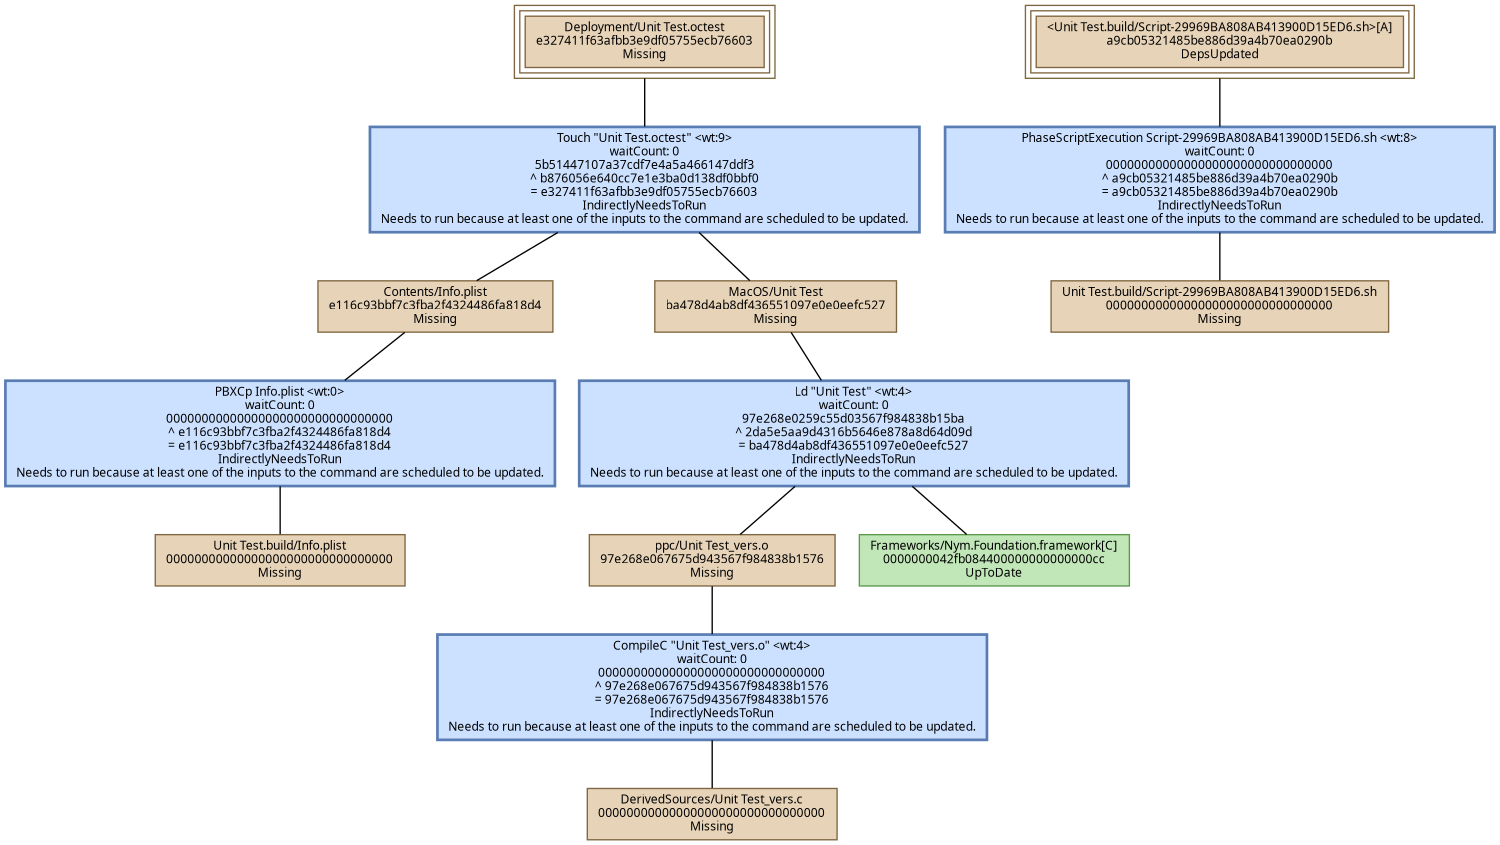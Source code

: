 digraph "Unit Test" {
   size = "10.000000,8.500000";
   concentrate = false;

   node [ shape = box, style = filled, color = "0.3 0.5 0.6", fillcolor = "0.3 0.2 0.9", fontname = "Monaco", fontsize = "9" ];
   n00001 [ label = "Deployment/Unit Test.octest\ne327411f63afbb3e9df05755ecb76603\nMissing", color = "0.1 0.5 0.5", fillcolor = "0.1 0.2 0.9", peripheries = 3 ];
   n00002 [ label = "Contents/Info.plist\ne116c93bbf7c3fba2f4324486fa818d4\nMissing", color = "0.1 0.5 0.5", fillcolor = "0.1 0.2 0.9" ];
   n00003 [ label = "Unit Test.build/Info.plist\n00000000000000000000000000000000\nMissing", color = "0.1 0.5 0.5", fillcolor = "0.1 0.2 0.9" ];
   n00004 [ label = "ppc/Unit Test_vers.o\n97e268e067675d943567f984838b1576\nMissing", color = "0.1 0.5 0.5", fillcolor = "0.1 0.2 0.9" ];
   n00005 [ label = "DerivedSources/Unit Test_vers.c\n00000000000000000000000000000000\nMissing", color = "0.1 0.5 0.5", fillcolor = "0.1 0.2 0.9" ];
   n00006 [ label = "MacOS/Unit Test\nba478d4ab8df436551097e0e0eefc527\nMissing", color = "0.1 0.5 0.5", fillcolor = "0.1 0.2 0.9" ];
   n00007 [ label = "Frameworks/Nym.Foundation.framework[C]\n0000000042fb084400000000000000cc\nUpToDate" ];
   n00008 [ label = "<Unit Test.build/Script-29969BA808AB413900D15ED6.sh>[A]\na9cb05321485be886d39a4b70ea0290b\nDepsUpdated", color = "0.1 0.5 0.5", fillcolor = "0.1 0.2 0.9", peripheries = 3 ];
   n00009 [ label = "Unit Test.build/Script-29969BA808AB413900D15ED6.sh\n00000000000000000000000000000000\nMissing", color = "0.1 0.5 0.5", fillcolor = "0.1 0.2 0.9" ];

   node [ shape = box, style = "filled,bold", color = "0.7 0.5 0.7", fillcolor = "0.7 0.2 1.0", fontname = "Monaco", fontsize = "9" ];
   c00001 [ label = "PBXCp Info.plist <wt:0>\nwaitCount: 0\n00000000000000000000000000000000\n^ e116c93bbf7c3fba2f4324486fa818d4\n= e116c93bbf7c3fba2f4324486fa818d4\nIndirectlyNeedsToRun\nNeeds to run because at least one of the inputs to the command are scheduled to be updated.", color = "0.6 0.5 0.7", fillcolor = "0.6 0.2 1.0" ];
   c00002 [ label = "CompileC \"Unit Test_vers.o\" <wt:4>\nwaitCount: 0\n00000000000000000000000000000000\n^ 97e268e067675d943567f984838b1576\n= 97e268e067675d943567f984838b1576\nIndirectlyNeedsToRun\nNeeds to run because at least one of the inputs to the command are scheduled to be updated.", color = "0.6 0.5 0.7", fillcolor = "0.6 0.2 1.0" ];
   c00003 [ label = "Ld \"Unit Test\" <wt:4>\nwaitCount: 0\n97e268e0259c55d03567f984838b15ba\n^ 2da5e5aa9d4316b5646e878a8d64d09d\n= ba478d4ab8df436551097e0e0eefc527\nIndirectlyNeedsToRun\nNeeds to run because at least one of the inputs to the command are scheduled to be updated.", color = "0.6 0.5 0.7", fillcolor = "0.6 0.2 1.0" ];
   c00004 [ label = "PhaseScriptExecution Script-29969BA808AB413900D15ED6.sh <wt:8>\nwaitCount: 0\n00000000000000000000000000000000\n^ a9cb05321485be886d39a4b70ea0290b\n= a9cb05321485be886d39a4b70ea0290b\nIndirectlyNeedsToRun\nNeeds to run because at least one of the inputs to the command are scheduled to be updated.", color = "0.6 0.5 0.7", fillcolor = "0.6 0.2 1.0" ];
   c00005 [ label = "Touch \"Unit Test.octest\" <wt:9>\nwaitCount: 0\n5b51447107a37cdf7e4a5a466147ddf3\n^ b876056e640cc7e1e3ba0d138df0bbf0\n= e327411f63afbb3e9df05755ecb76603\nIndirectlyNeedsToRun\nNeeds to run because at least one of the inputs to the command are scheduled to be updated.", color = "0.6 0.5 0.7", fillcolor = "0.6 0.2 1.0" ];

   edge [ style = solid, color = black, arrowhead = none, arrowtail = normal ];
   n00001 -> { c00005 };
   n00002 -> { c00001 };
   n00004 -> { c00002 };
   n00006 -> { c00003 };
   n00008 -> { c00004 };
   c00001 -> { n00003 };
   c00002 -> { n00005 };
   c00003 -> { n00004 n00007 };
   c00004 -> { n00009 };
   c00005 -> { n00002 n00006 };

   edge [ style = solid, color = gray60, arrowhead = none, arrowtail = normal ];
}
